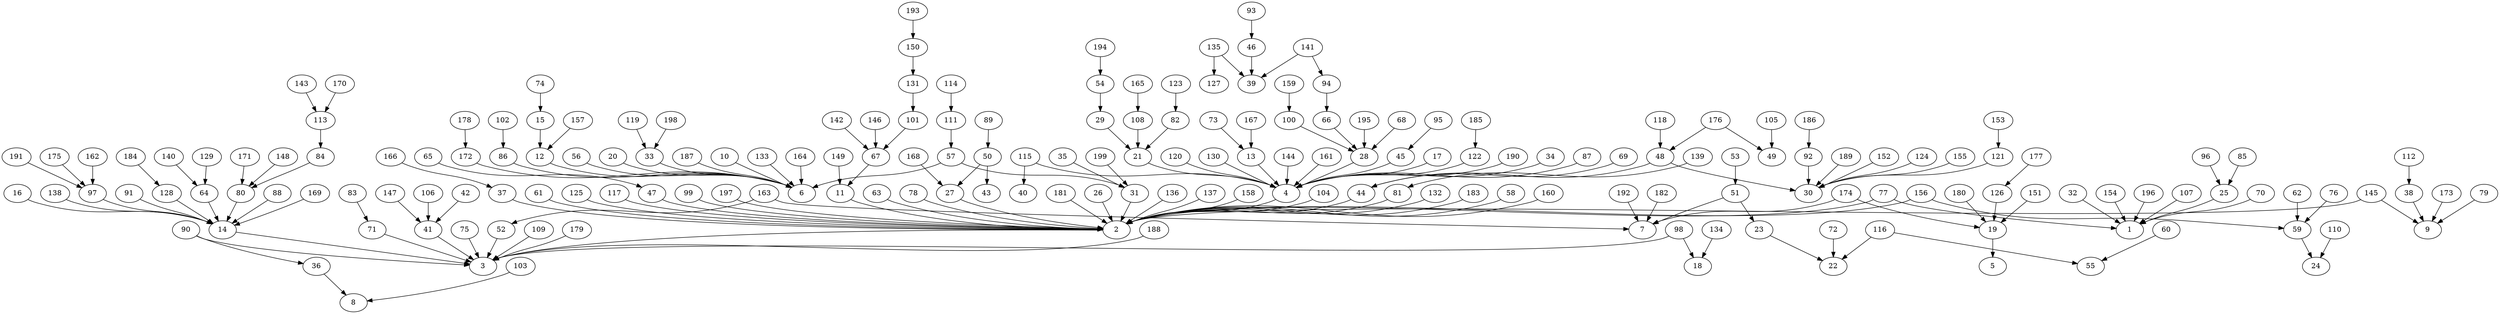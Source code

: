 digraph my_graph {
26;
2;
57;
31;
77;
90;
3;
93;
46;
136;
137;
143;
113;
155;
30;
158;
173;
9;
193;
150;
64;
14;
79;
94;
66;
104;
110;
24;
114;
111;
116;
22;
130;
4;
146;
67;
192;
7;
65;
47;
88;
180;
19;
63;
69;
44;
78;
80;
108;
21;
121;
144;
25;
1;
38;
48;
70;
71;
98;
18;
156;
32;
51;
92;
102;
86;
149;
11;
169;
16;
126;
141;
161;
181;
182;
15;
12;
35;
56;
6;
62;
59;
76;
115;
129;
145;
167;
13;
28;
75;
191;
97;
20;
135;
127;
154;
177;
95;
45;
131;
101;
17;
118;
189;
36;
8;
42;
41;
53;
73;
82;
103;
109;
168;
27;
179;
196;
33;
23;
132;
142;
152;
183;
81;
55;
174;
187;
58;
60;
39;
160;
10;
122;
134;
138;
50;
61;
96;
40;
124;
190;
195;
29;
54;
74;
84;
125;
147;
186;
43;
89;
133;
164;
171;
188;
199;
68;
112;
128;
140;
148;
153;
172;
175;
151;
100;
34;
83;
176;
49;
194;
5;
91;
123;
162;
72;
85;
178;
87;
107;
117;
120;
159;
163;
52;
165;
166;
37;
184;
105;
170;
198;
139;
185;
99;
157;
106;
197;
119;
26->2
57->31
77->2
90->3
93->46
136->2
137->2
143->113
155->30
158->2
173->9
193->150
64->14
79->9
94->66
104->2
110->24
114->111
116->22
130->4
146->67
192->7
65->47
88->14
180->19
63->2
69->44
78->2
80->14
108->21
121->30
144->4
2->3
25->1
38->9
48->30
70->1
71->3
98->18
156->2
32->1
47->2
51->7
92->30
102->86
149->11
169->14
16->14
21->4
126->19
141->94
161->4
181->2
182->7
15->12
35->31
56->6
62->59
76->59
111->57
115->4
129->64
145->9
167->13
4->2
66->28
75->3
191->97
20->6
135->127
154->1
177->126
77->1
95->45
98->3
131->101
17->4
28->4
101->67
118->48
189->30
36->8
42->41
53->51
73->13
82->21
103->8
109->3
168->27
179->3
196->1
33->6
51->23
57->6
132->2
142->67
152->30
183->2
12->6
23->22
31->2
81->2
116->55
174->19
187->6
14->3
58->2
60->55
135->39
145->2
160->2
10->6
27->2
59->24
97->14
122->4
134->18
138->14
174->7
13->4
50->27
61->2
96->25
115->40
124->30
190->4
195->28
11->2
29->21
45->4
54->29
74->15
84->80
125->2
147->41
186->92
44->2
48->44
86->6
141->39
50->43
67->11
89->50
133->6
156->59
164->6
171->80
188->3
199->31
68->28
112->38
128->14
140->64
148->80
153->121
172->6
175->97
151->19
100->28
113->84
34->4
41->3
83->71
176->49
176->48
194->54
19->5
91->14
123->82
162->97
46->39
72->22
85->25
178->172
87->4
107->1
117->2
120->4
159->100
150->131
163->7
52->3
90->36
165->108
166->37
184->128
163->52
105->49
170->113
198->33
139->81
185->122
99->2
157->12
37->2
106->41
197->2
119->33
}